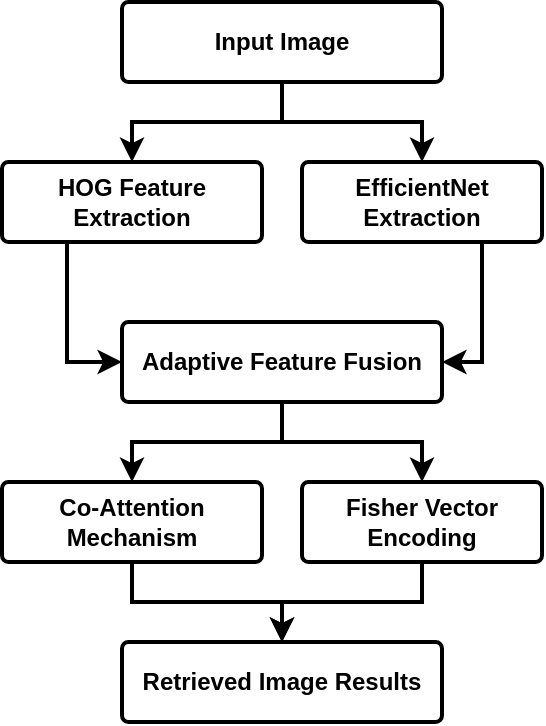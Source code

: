 <mxfile version="26.2.8">
  <diagram name="Page-1" id="7atDqDjZ4vKjEj2NSeFB">
    <mxGraphModel dx="474" dy="255" grid="1" gridSize="10" guides="1" tooltips="1" connect="1" arrows="1" fold="1" page="1" pageScale="1" pageWidth="1169" pageHeight="827" math="0" shadow="0">
      <root>
        <mxCell id="0" />
        <mxCell id="1" parent="0" />
        <mxCell id="HI6qSiooYZO7LKn1hE1g-8" style="edgeStyle=orthogonalEdgeStyle;rounded=0;orthogonalLoop=1;jettySize=auto;html=1;exitX=0.5;exitY=1;exitDx=0;exitDy=0;entryX=0.5;entryY=0;entryDx=0;entryDy=0;strokeWidth=2;fontStyle=1" edge="1" parent="1" source="HI6qSiooYZO7LKn1hE1g-1" target="HI6qSiooYZO7LKn1hE1g-2">
          <mxGeometry relative="1" as="geometry" />
        </mxCell>
        <mxCell id="HI6qSiooYZO7LKn1hE1g-9" style="edgeStyle=orthogonalEdgeStyle;rounded=0;orthogonalLoop=1;jettySize=auto;html=1;exitX=0.5;exitY=1;exitDx=0;exitDy=0;entryX=0.5;entryY=0;entryDx=0;entryDy=0;strokeWidth=2;fontStyle=1" edge="1" parent="1" source="HI6qSiooYZO7LKn1hE1g-1" target="HI6qSiooYZO7LKn1hE1g-5">
          <mxGeometry relative="1" as="geometry" />
        </mxCell>
        <mxCell id="HI6qSiooYZO7LKn1hE1g-1" value="Input Image" style="rounded=1;whiteSpace=wrap;html=1;imageHeight=24;arcSize=8;strokeWidth=2;fontStyle=1" vertex="1" parent="1">
          <mxGeometry x="280" y="80" width="160" height="40" as="geometry" />
        </mxCell>
        <mxCell id="HI6qSiooYZO7LKn1hE1g-16" style="edgeStyle=orthogonalEdgeStyle;rounded=0;orthogonalLoop=1;jettySize=auto;html=1;exitX=0.25;exitY=1;exitDx=0;exitDy=0;entryX=0;entryY=0.5;entryDx=0;entryDy=0;strokeWidth=2;" edge="1" parent="1" source="HI6qSiooYZO7LKn1hE1g-2" target="HI6qSiooYZO7LKn1hE1g-3">
          <mxGeometry relative="1" as="geometry" />
        </mxCell>
        <mxCell id="HI6qSiooYZO7LKn1hE1g-2" value="HOG Feature Extraction" style="rounded=1;whiteSpace=wrap;html=1;imageHeight=24;arcSize=8;strokeWidth=2;fontStyle=1" vertex="1" parent="1">
          <mxGeometry x="220" y="160" width="130" height="40" as="geometry" />
        </mxCell>
        <mxCell id="HI6qSiooYZO7LKn1hE1g-12" style="edgeStyle=orthogonalEdgeStyle;rounded=0;orthogonalLoop=1;jettySize=auto;html=1;exitX=0.5;exitY=1;exitDx=0;exitDy=0;entryX=0.5;entryY=0;entryDx=0;entryDy=0;strokeWidth=2;fontStyle=1" edge="1" parent="1" source="HI6qSiooYZO7LKn1hE1g-3" target="HI6qSiooYZO7LKn1hE1g-4">
          <mxGeometry relative="1" as="geometry" />
        </mxCell>
        <mxCell id="HI6qSiooYZO7LKn1hE1g-13" style="edgeStyle=orthogonalEdgeStyle;rounded=0;orthogonalLoop=1;jettySize=auto;html=1;exitX=0.5;exitY=1;exitDx=0;exitDy=0;entryX=0.5;entryY=0;entryDx=0;entryDy=0;strokeWidth=2;fontStyle=1" edge="1" parent="1" source="HI6qSiooYZO7LKn1hE1g-3" target="HI6qSiooYZO7LKn1hE1g-6">
          <mxGeometry relative="1" as="geometry" />
        </mxCell>
        <mxCell id="HI6qSiooYZO7LKn1hE1g-3" value="Adaptive Feature Fusion" style="rounded=1;whiteSpace=wrap;html=1;imageHeight=24;arcSize=8;strokeWidth=2;fontStyle=1" vertex="1" parent="1">
          <mxGeometry x="280" y="240" width="160" height="40" as="geometry" />
        </mxCell>
        <mxCell id="HI6qSiooYZO7LKn1hE1g-14" style="edgeStyle=orthogonalEdgeStyle;rounded=0;orthogonalLoop=1;jettySize=auto;html=1;exitX=0.5;exitY=1;exitDx=0;exitDy=0;entryX=0.5;entryY=0;entryDx=0;entryDy=0;strokeWidth=2;fontStyle=1" edge="1" parent="1" source="HI6qSiooYZO7LKn1hE1g-4" target="HI6qSiooYZO7LKn1hE1g-7">
          <mxGeometry relative="1" as="geometry" />
        </mxCell>
        <mxCell id="HI6qSiooYZO7LKn1hE1g-4" value="Co-Attention Mechanism" style="rounded=1;whiteSpace=wrap;html=1;imageHeight=24;arcSize=8;strokeWidth=2;fontStyle=1" vertex="1" parent="1">
          <mxGeometry x="220" y="320" width="130" height="40" as="geometry" />
        </mxCell>
        <mxCell id="HI6qSiooYZO7LKn1hE1g-17" style="edgeStyle=orthogonalEdgeStyle;rounded=0;orthogonalLoop=1;jettySize=auto;html=1;exitX=0.75;exitY=1;exitDx=0;exitDy=0;entryX=1;entryY=0.5;entryDx=0;entryDy=0;strokeWidth=2;" edge="1" parent="1" source="HI6qSiooYZO7LKn1hE1g-5" target="HI6qSiooYZO7LKn1hE1g-3">
          <mxGeometry relative="1" as="geometry" />
        </mxCell>
        <mxCell id="HI6qSiooYZO7LKn1hE1g-5" value="EfficientNet Extraction" style="rounded=1;whiteSpace=wrap;html=1;imageHeight=24;arcSize=8;strokeWidth=2;fontStyle=1" vertex="1" parent="1">
          <mxGeometry x="370" y="160" width="120" height="40" as="geometry" />
        </mxCell>
        <mxCell id="HI6qSiooYZO7LKn1hE1g-15" style="edgeStyle=orthogonalEdgeStyle;rounded=0;orthogonalLoop=1;jettySize=auto;html=1;exitX=0.5;exitY=1;exitDx=0;exitDy=0;entryX=0.5;entryY=0;entryDx=0;entryDy=0;strokeWidth=2;fontStyle=1" edge="1" parent="1" source="HI6qSiooYZO7LKn1hE1g-6" target="HI6qSiooYZO7LKn1hE1g-7">
          <mxGeometry relative="1" as="geometry" />
        </mxCell>
        <mxCell id="HI6qSiooYZO7LKn1hE1g-6" value="Fisher Vector Encoding" style="rounded=1;whiteSpace=wrap;html=1;imageHeight=24;arcSize=8;strokeWidth=2;fontStyle=1" vertex="1" parent="1">
          <mxGeometry x="370" y="320" width="120" height="40" as="geometry" />
        </mxCell>
        <mxCell id="HI6qSiooYZO7LKn1hE1g-7" value="Retrieved Image Results" style="rounded=1;whiteSpace=wrap;html=1;imageHeight=24;arcSize=8;strokeWidth=2;fontStyle=1" vertex="1" parent="1">
          <mxGeometry x="280" y="400" width="160" height="40" as="geometry" />
        </mxCell>
      </root>
    </mxGraphModel>
  </diagram>
</mxfile>
